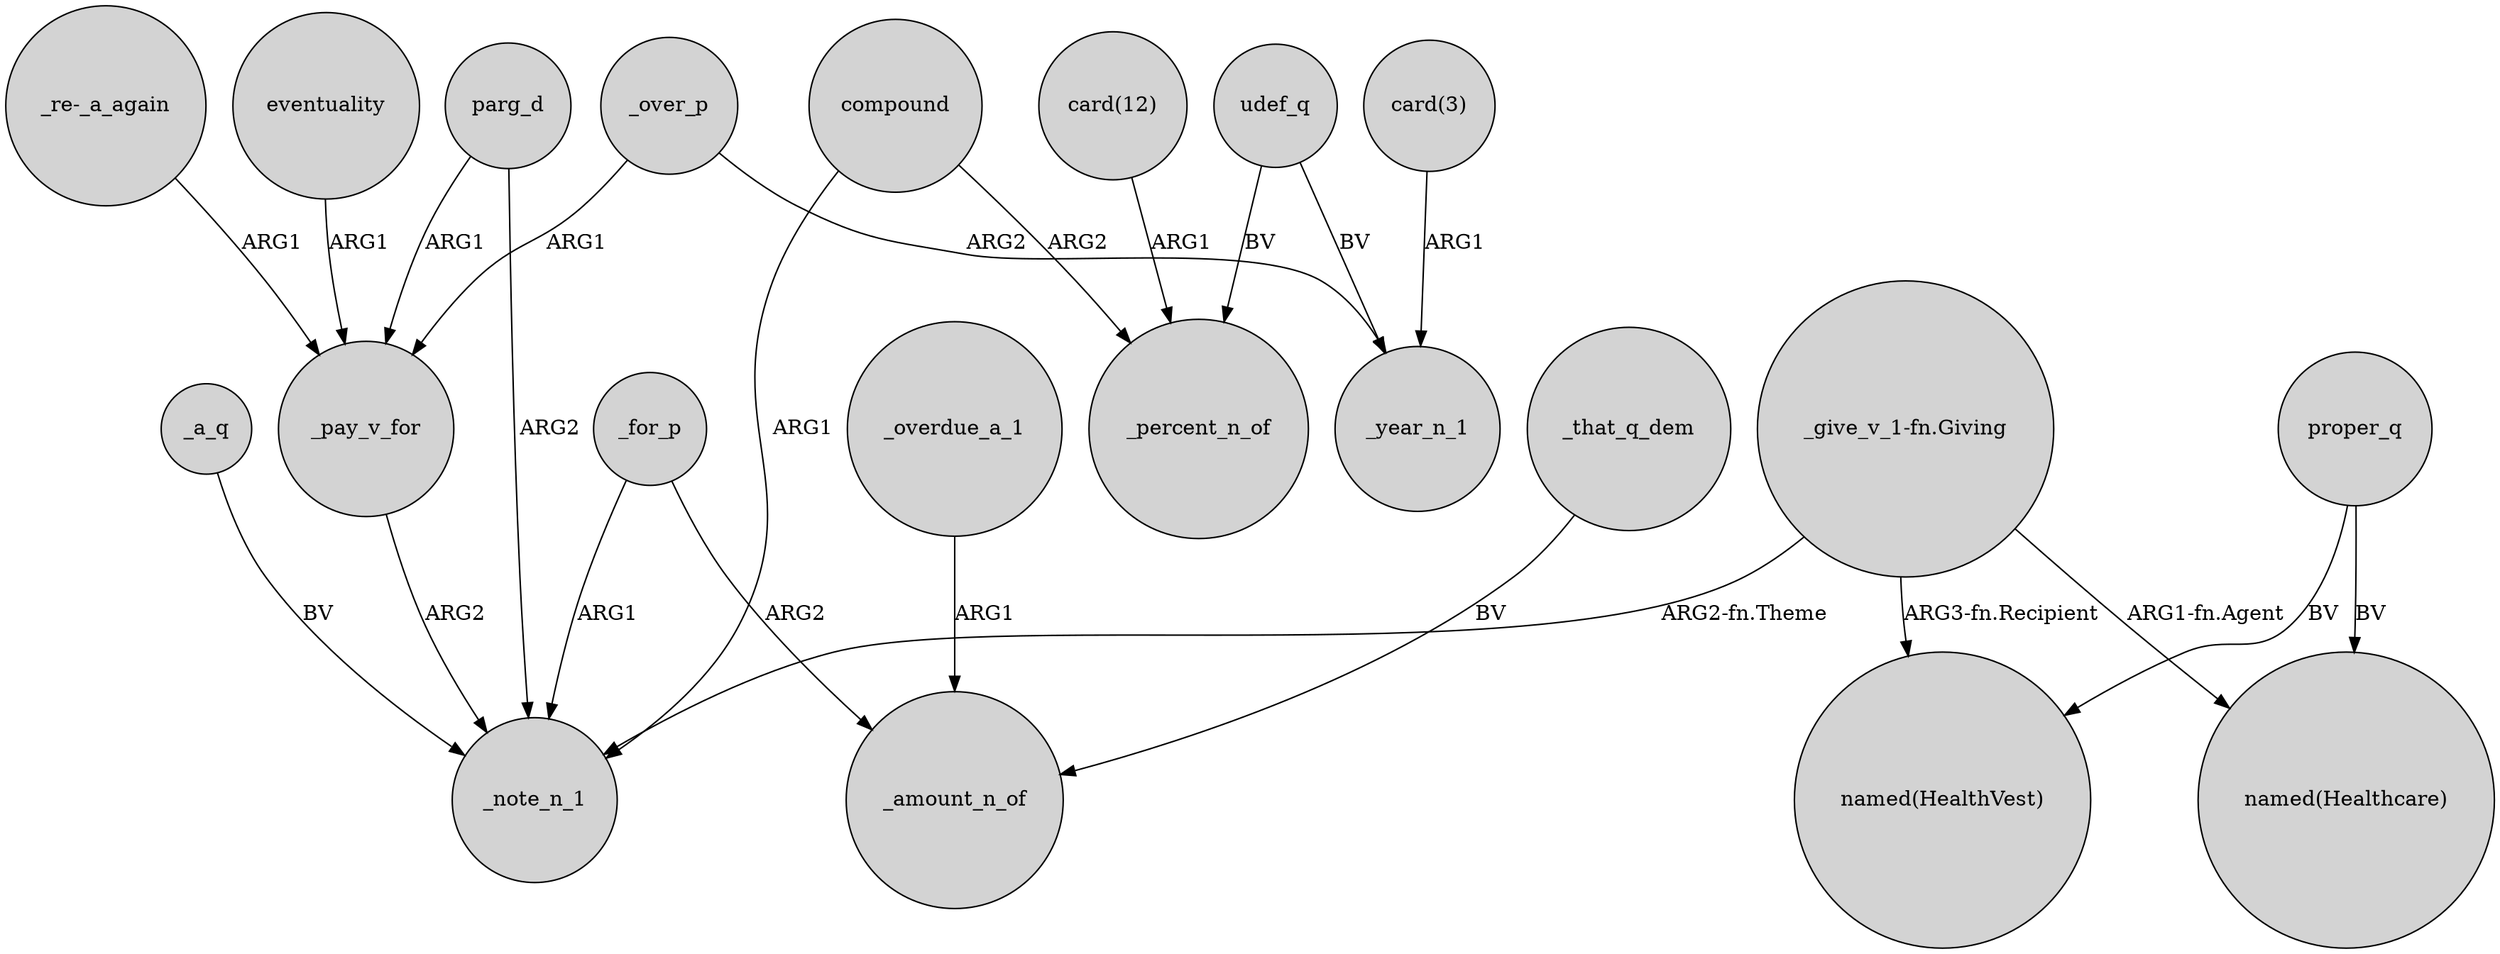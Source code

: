 digraph {
	node [shape=circle style=filled]
	"_give_v_1-fn.Giving" -> _note_n_1 [label="ARG2-fn.Theme"]
	compound -> _note_n_1 [label=ARG1]
	_that_q_dem -> _amount_n_of [label=BV]
	_for_p -> _note_n_1 [label=ARG1]
	compound -> _percent_n_of [label=ARG2]
	_a_q -> _note_n_1 [label=BV]
	"_re-_a_again" -> _pay_v_for [label=ARG1]
	_over_p -> _pay_v_for [label=ARG1]
	_overdue_a_1 -> _amount_n_of [label=ARG1]
	"_give_v_1-fn.Giving" -> "named(Healthcare)" [label="ARG1-fn.Agent"]
	"_give_v_1-fn.Giving" -> "named(HealthVest)" [label="ARG3-fn.Recipient"]
	"card(3)" -> _year_n_1 [label=ARG1]
	"card(12)" -> _percent_n_of [label=ARG1]
	_over_p -> _year_n_1 [label=ARG2]
	udef_q -> _year_n_1 [label=BV]
	_for_p -> _amount_n_of [label=ARG2]
	_pay_v_for -> _note_n_1 [label=ARG2]
	parg_d -> _note_n_1 [label=ARG2]
	udef_q -> _percent_n_of [label=BV]
	proper_q -> "named(Healthcare)" [label=BV]
	eventuality -> _pay_v_for [label=ARG1]
	proper_q -> "named(HealthVest)" [label=BV]
	parg_d -> _pay_v_for [label=ARG1]
}
